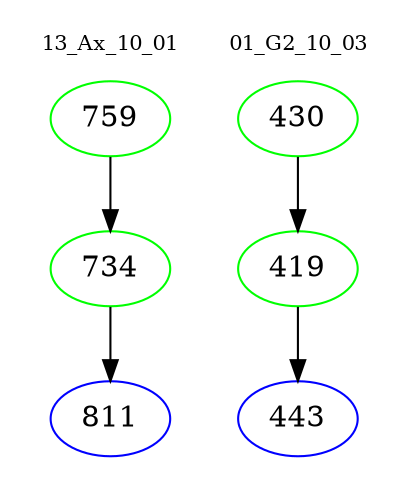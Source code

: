 digraph{
subgraph cluster_0 {
color = white
label = "13_Ax_10_01";
fontsize=10;
T0_759 [label="759", color="green"]
T0_759 -> T0_734 [color="black"]
T0_734 [label="734", color="green"]
T0_734 -> T0_811 [color="black"]
T0_811 [label="811", color="blue"]
}
subgraph cluster_1 {
color = white
label = "01_G2_10_03";
fontsize=10;
T1_430 [label="430", color="green"]
T1_430 -> T1_419 [color="black"]
T1_419 [label="419", color="green"]
T1_419 -> T1_443 [color="black"]
T1_443 [label="443", color="blue"]
}
}
